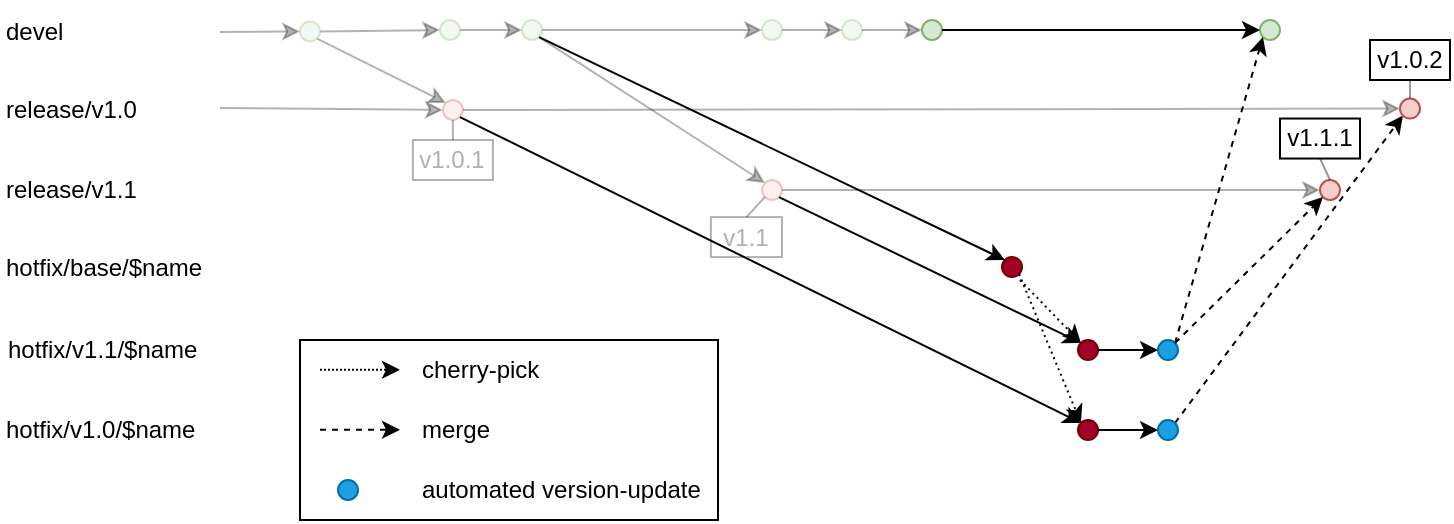 <mxfile version="24.2.1" type="device">
  <diagram name="Page-1" id="dLwhz5DVbyxE5WvvUJUZ">
    <mxGraphModel dx="1972" dy="643" grid="1" gridSize="10" guides="1" tooltips="1" connect="1" arrows="1" fold="1" page="1" pageScale="1" pageWidth="827" pageHeight="1169" math="0" shadow="0">
      <root>
        <mxCell id="0" />
        <mxCell id="1" parent="0" />
        <mxCell id="K-GoSivaRkq_Ob8d4XmJ-97" value="" style="rounded=0;whiteSpace=wrap;html=1;fillColor=none;" parent="1" vertex="1">
          <mxGeometry y="480" width="209" height="90" as="geometry" />
        </mxCell>
        <mxCell id="K-GoSivaRkq_Ob8d4XmJ-8" value="&lt;div&gt;devel&lt;/div&gt;" style="text;html=1;strokeColor=none;fillColor=none;align=left;verticalAlign=middle;whiteSpace=wrap;rounded=0;" parent="1" vertex="1">
          <mxGeometry x="-149.46" y="310.73" width="60" height="30" as="geometry" />
        </mxCell>
        <mxCell id="K-GoSivaRkq_Ob8d4XmJ-9" value="release/v1.0" style="text;html=1;strokeColor=none;fillColor=none;align=left;verticalAlign=middle;whiteSpace=wrap;rounded=0;" parent="1" vertex="1">
          <mxGeometry x="-149.46" y="350" width="70" height="30" as="geometry" />
        </mxCell>
        <mxCell id="K-GoSivaRkq_Ob8d4XmJ-10" value="" style="endArrow=classic;html=1;rounded=0;exitX=1;exitY=0.5;exitDx=0;exitDy=0;opacity=30;endFill=1;entryX=0;entryY=0.5;entryDx=0;entryDy=0;" parent="1" source="K-GoSivaRkq_Ob8d4XmJ-17" target="K-GoSivaRkq_Ob8d4XmJ-81" edge="1">
          <mxGeometry width="50" height="50" relative="1" as="geometry">
            <mxPoint y="364.1" as="sourcePoint" />
            <mxPoint x="311" y="364.27" as="targetPoint" />
          </mxGeometry>
        </mxCell>
        <mxCell id="K-GoSivaRkq_Ob8d4XmJ-12" value="" style="endArrow=classic;html=1;rounded=0;entryX=0;entryY=0.5;entryDx=0;entryDy=0;exitX=1;exitY=0.5;exitDx=0;exitDy=0;textOpacity=30;opacity=30;" parent="1" source="K-GoSivaRkq_Ob8d4XmJ-56" target="K-GoSivaRkq_Ob8d4XmJ-14" edge="1">
          <mxGeometry width="50" height="50" relative="1" as="geometry">
            <mxPoint x="1" y="325" as="sourcePoint" />
            <mxPoint x="-49" y="325" as="targetPoint" />
          </mxGeometry>
        </mxCell>
        <mxCell id="K-GoSivaRkq_Ob8d4XmJ-13" value="" style="edgeStyle=orthogonalEdgeStyle;rounded=0;orthogonalLoop=1;jettySize=auto;html=1;textOpacity=30;opacity=30;" parent="1" source="K-GoSivaRkq_Ob8d4XmJ-14" target="K-GoSivaRkq_Ob8d4XmJ-35" edge="1">
          <mxGeometry relative="1" as="geometry" />
        </mxCell>
        <mxCell id="K-GoSivaRkq_Ob8d4XmJ-14" value="" style="ellipse;whiteSpace=wrap;html=1;aspect=fixed;fillColor=#d5e8d4;strokeColor=#82b366;textOpacity=30;opacity=30;" parent="1" vertex="1">
          <mxGeometry x="70" y="320" width="10" height="10" as="geometry" />
        </mxCell>
        <mxCell id="K-GoSivaRkq_Ob8d4XmJ-16" value="" style="endArrow=classic;html=1;rounded=0;endFill=1;textOpacity=30;opacity=30;" parent="1" target="K-GoSivaRkq_Ob8d4XmJ-17" edge="1">
          <mxGeometry width="50" height="50" relative="1" as="geometry">
            <mxPoint x="-40" y="364" as="sourcePoint" />
            <mxPoint x="31" y="364.27" as="targetPoint" />
          </mxGeometry>
        </mxCell>
        <mxCell id="K-GoSivaRkq_Ob8d4XmJ-17" value="" style="ellipse;whiteSpace=wrap;html=1;aspect=fixed;fillColor=#f8cecc;strokeColor=#b85450;textOpacity=30;opacity=30;" parent="1" vertex="1">
          <mxGeometry x="71.46" y="360" width="10" height="10" as="geometry" />
        </mxCell>
        <mxCell id="K-GoSivaRkq_Ob8d4XmJ-18" value="" style="endArrow=classic;html=1;rounded=0;entryX=0;entryY=0;entryDx=0;entryDy=0;exitX=1;exitY=1;exitDx=0;exitDy=0;textOpacity=30;opacity=30;" parent="1" source="K-GoSivaRkq_Ob8d4XmJ-56" target="K-GoSivaRkq_Ob8d4XmJ-17" edge="1">
          <mxGeometry width="50" height="50" relative="1" as="geometry">
            <mxPoint y="330" as="sourcePoint" />
            <mxPoint x="31.46" y="360.73" as="targetPoint" />
          </mxGeometry>
        </mxCell>
        <mxCell id="K-GoSivaRkq_Ob8d4XmJ-19" value="v1.0.1" style="rounded=0;whiteSpace=wrap;html=1;opacity=30;textOpacity=30;" parent="1" vertex="1">
          <mxGeometry x="56.46" y="380" width="40" height="20" as="geometry" />
        </mxCell>
        <mxCell id="K-GoSivaRkq_Ob8d4XmJ-20" value="" style="endArrow=none;html=1;rounded=0;exitX=0.5;exitY=1;exitDx=0;exitDy=0;opacity=30;textOpacity=30;" parent="1" edge="1">
          <mxGeometry width="50" height="50" relative="1" as="geometry">
            <mxPoint x="76.46" y="370" as="sourcePoint" />
            <mxPoint x="76.46" y="380" as="targetPoint" />
          </mxGeometry>
        </mxCell>
        <mxCell id="K-GoSivaRkq_Ob8d4XmJ-21" value="hotfix/base/$name" style="text;html=1;strokeColor=none;fillColor=none;align=left;verticalAlign=middle;whiteSpace=wrap;rounded=0;" parent="1" vertex="1">
          <mxGeometry x="-149.46" y="429.27" width="229.46" height="30" as="geometry" />
        </mxCell>
        <mxCell id="K-GoSivaRkq_Ob8d4XmJ-24" value="" style="ellipse;whiteSpace=wrap;html=1;aspect=fixed;fillColor=#d5e8d4;strokeColor=#82b366;textOpacity=30;opacity=30;" parent="1" vertex="1">
          <mxGeometry x="271" y="320" width="10" height="10" as="geometry" />
        </mxCell>
        <mxCell id="K-GoSivaRkq_Ob8d4XmJ-25" value="" style="endArrow=classic;html=1;rounded=0;exitX=1;exitY=0.5;exitDx=0;exitDy=0;entryX=0;entryY=0.5;entryDx=0;entryDy=0;textOpacity=30;opacity=30;" parent="1" target="K-GoSivaRkq_Ob8d4XmJ-24" edge="1">
          <mxGeometry width="50" height="50" relative="1" as="geometry">
            <mxPoint x="241" y="325" as="sourcePoint" />
            <mxPoint x="591" y="631" as="targetPoint" />
          </mxGeometry>
        </mxCell>
        <mxCell id="K-GoSivaRkq_Ob8d4XmJ-26" value="" style="endArrow=classic;html=1;rounded=0;exitX=1;exitY=0.5;exitDx=0;exitDy=0;endFill=1;entryX=0;entryY=0.5;entryDx=0;entryDy=0;opacity=30;" parent="1" source="K-GoSivaRkq_Ob8d4XmJ-29" target="K-GoSivaRkq_Ob8d4XmJ-80" edge="1">
          <mxGeometry width="50" height="50" relative="1" as="geometry">
            <mxPoint x="161" y="404.1" as="sourcePoint" />
            <mxPoint x="311.54" y="404.27" as="targetPoint" />
          </mxGeometry>
        </mxCell>
        <mxCell id="K-GoSivaRkq_Ob8d4XmJ-28" value="" style="ellipse;whiteSpace=wrap;html=1;aspect=fixed;fillColor=#d5e8d4;strokeColor=#82b366;textOpacity=30;opacity=30;" parent="1" vertex="1">
          <mxGeometry x="231" y="320" width="10" height="10" as="geometry" />
        </mxCell>
        <mxCell id="K-GoSivaRkq_Ob8d4XmJ-29" value="" style="ellipse;whiteSpace=wrap;html=1;aspect=fixed;fillColor=#f8cecc;strokeColor=#b85450;textOpacity=30;opacity=30;" parent="1" vertex="1">
          <mxGeometry x="231" y="400" width="10" height="10" as="geometry" />
        </mxCell>
        <mxCell id="K-GoSivaRkq_Ob8d4XmJ-31" value="&lt;div&gt;v1.1&lt;/div&gt;" style="rounded=0;whiteSpace=wrap;html=1;opacity=30;textOpacity=30;" parent="1" vertex="1">
          <mxGeometry x="205.46" y="418.54" width="35.54" height="20" as="geometry" />
        </mxCell>
        <mxCell id="K-GoSivaRkq_Ob8d4XmJ-32" value="" style="endArrow=none;html=1;rounded=0;exitX=0;exitY=1;exitDx=0;exitDy=0;opacity=30;entryX=0.5;entryY=0;entryDx=0;entryDy=0;textOpacity=30;" parent="1" source="K-GoSivaRkq_Ob8d4XmJ-29" target="K-GoSivaRkq_Ob8d4XmJ-31" edge="1">
          <mxGeometry width="50" height="50" relative="1" as="geometry">
            <mxPoint x="236" y="410" as="sourcePoint" />
            <mxPoint x="236" y="420" as="targetPoint" />
          </mxGeometry>
        </mxCell>
        <mxCell id="K-GoSivaRkq_Ob8d4XmJ-33" value="release/v1.1" style="text;html=1;strokeColor=none;fillColor=none;align=left;verticalAlign=middle;whiteSpace=wrap;rounded=0;" parent="1" vertex="1">
          <mxGeometry x="-149.46" y="390" width="70" height="30" as="geometry" />
        </mxCell>
        <mxCell id="K-GoSivaRkq_Ob8d4XmJ-34" value="" style="edgeStyle=orthogonalEdgeStyle;rounded=0;orthogonalLoop=1;jettySize=auto;html=1;entryX=0;entryY=0.5;entryDx=0;entryDy=0;textOpacity=30;opacity=30;" parent="1" source="K-GoSivaRkq_Ob8d4XmJ-35" target="K-GoSivaRkq_Ob8d4XmJ-28" edge="1">
          <mxGeometry relative="1" as="geometry" />
        </mxCell>
        <mxCell id="K-GoSivaRkq_Ob8d4XmJ-35" value="" style="ellipse;whiteSpace=wrap;html=1;aspect=fixed;fillColor=#d5e8d4;strokeColor=#82b366;textOpacity=30;opacity=30;" parent="1" vertex="1">
          <mxGeometry x="111" y="320" width="10" height="10" as="geometry" />
        </mxCell>
        <mxCell id="K-GoSivaRkq_Ob8d4XmJ-47" value="" style="endArrow=classic;html=1;rounded=0;entryX=0;entryY=0;entryDx=0;entryDy=0;exitX=1;exitY=1;exitDx=0;exitDy=0;textOpacity=30;opacity=30;" parent="1" source="K-GoSivaRkq_Ob8d4XmJ-35" target="K-GoSivaRkq_Ob8d4XmJ-29" edge="1">
          <mxGeometry width="50" height="50" relative="1" as="geometry">
            <mxPoint x="71" y="530" as="sourcePoint" />
            <mxPoint x="152.464" y="361.464" as="targetPoint" />
          </mxGeometry>
        </mxCell>
        <mxCell id="K-GoSivaRkq_Ob8d4XmJ-51" value="" style="ellipse;whiteSpace=wrap;html=1;aspect=fixed;fillColor=#d5e8d4;strokeColor=#82b366;" parent="1" vertex="1">
          <mxGeometry x="311" y="320" width="10" height="10" as="geometry" />
        </mxCell>
        <mxCell id="K-GoSivaRkq_Ob8d4XmJ-52" value="" style="endArrow=classic;html=1;rounded=0;exitX=1;exitY=0.5;exitDx=0;exitDy=0;entryX=0;entryY=0.5;entryDx=0;entryDy=0;opacity=30;" parent="1" target="K-GoSivaRkq_Ob8d4XmJ-51" edge="1">
          <mxGeometry width="50" height="50" relative="1" as="geometry">
            <mxPoint x="281" y="325" as="sourcePoint" />
            <mxPoint x="631" y="631" as="targetPoint" />
          </mxGeometry>
        </mxCell>
        <mxCell id="K-GoSivaRkq_Ob8d4XmJ-53" value="" style="ellipse;whiteSpace=wrap;html=1;aspect=fixed;fillColor=#a20025;strokeColor=#6F0000;fontColor=#ffffff;" parent="1" vertex="1">
          <mxGeometry x="351" y="438.54" width="10" height="10" as="geometry" />
        </mxCell>
        <mxCell id="K-GoSivaRkq_Ob8d4XmJ-54" value="" style="endArrow=classic;html=1;rounded=0;entryX=0;entryY=0;entryDx=0;entryDy=0;exitX=1;exitY=1;exitDx=0;exitDy=0;" parent="1" source="K-GoSivaRkq_Ob8d4XmJ-35" target="K-GoSivaRkq_Ob8d4XmJ-53" edge="1">
          <mxGeometry width="50" height="50" relative="1" as="geometry">
            <mxPoint x="120" y="330" as="sourcePoint" />
            <mxPoint x="312" y="362" as="targetPoint" />
          </mxGeometry>
        </mxCell>
        <mxCell id="K-GoSivaRkq_Ob8d4XmJ-56" value="" style="ellipse;whiteSpace=wrap;html=1;aspect=fixed;fillColor=#d5e8d4;strokeColor=#82b366;textOpacity=30;opacity=30;" parent="1" vertex="1">
          <mxGeometry y="320.73" width="10" height="10" as="geometry" />
        </mxCell>
        <mxCell id="K-GoSivaRkq_Ob8d4XmJ-58" value="hotfix/v1.1/$name" style="text;html=1;strokeColor=none;fillColor=none;align=left;verticalAlign=middle;whiteSpace=wrap;rounded=0;" parent="1" vertex="1">
          <mxGeometry x="-148.0" y="470" width="229.46" height="30" as="geometry" />
        </mxCell>
        <mxCell id="K-GoSivaRkq_Ob8d4XmJ-59" value="hotfix/v1.0/$name" style="text;html=1;strokeColor=none;fillColor=none;align=left;verticalAlign=middle;whiteSpace=wrap;rounded=0;" parent="1" vertex="1">
          <mxGeometry x="-149.46" y="510" width="229.46" height="30" as="geometry" />
        </mxCell>
        <mxCell id="K-GoSivaRkq_Ob8d4XmJ-66" value="" style="ellipse;whiteSpace=wrap;html=1;aspect=fixed;fillColor=#d5e8d4;strokeColor=#82b366;" parent="1" vertex="1">
          <mxGeometry x="480" y="320" width="10" height="10" as="geometry" />
        </mxCell>
        <mxCell id="K-GoSivaRkq_Ob8d4XmJ-67" value="" style="endArrow=classic;html=1;rounded=0;entryX=0;entryY=1;entryDx=0;entryDy=0;dashed=1;exitX=1;exitY=0;exitDx=0;exitDy=0;" parent="1" source="K-GoSivaRkq_Ob8d4XmJ-79" target="K-GoSivaRkq_Ob8d4XmJ-66" edge="1">
          <mxGeometry width="50" height="50" relative="1" as="geometry">
            <mxPoint x="440" y="520" as="sourcePoint" />
            <mxPoint x="410" y="495" as="targetPoint" />
          </mxGeometry>
        </mxCell>
        <mxCell id="K-GoSivaRkq_Ob8d4XmJ-68" value="" style="endArrow=classic;html=1;rounded=0;exitX=1;exitY=0.5;exitDx=0;exitDy=0;entryX=0;entryY=0.5;entryDx=0;entryDy=0;" parent="1" source="K-GoSivaRkq_Ob8d4XmJ-51" target="K-GoSivaRkq_Ob8d4XmJ-66" edge="1">
          <mxGeometry width="50" height="50" relative="1" as="geometry">
            <mxPoint x="291" y="335" as="sourcePoint" />
            <mxPoint x="321" y="335" as="targetPoint" />
          </mxGeometry>
        </mxCell>
        <mxCell id="K-GoSivaRkq_Ob8d4XmJ-69" value="" style="ellipse;whiteSpace=wrap;html=1;aspect=fixed;fillColor=#a20025;strokeColor=#6F0000;fontColor=#ffffff;" parent="1" vertex="1">
          <mxGeometry x="389" y="520" width="10" height="10" as="geometry" />
        </mxCell>
        <mxCell id="K-GoSivaRkq_Ob8d4XmJ-70" value="" style="endArrow=classic;html=1;rounded=0;entryX=0;entryY=0;entryDx=0;entryDy=0;exitX=1;exitY=1;exitDx=0;exitDy=0;" parent="1" source="K-GoSivaRkq_Ob8d4XmJ-17" target="K-GoSivaRkq_Ob8d4XmJ-69" edge="1">
          <mxGeometry width="50" height="50" relative="1" as="geometry">
            <mxPoint x="330" y="339" as="sourcePoint" />
            <mxPoint x="411" y="491" as="targetPoint" />
          </mxGeometry>
        </mxCell>
        <mxCell id="K-GoSivaRkq_Ob8d4XmJ-71" value="" style="endArrow=classic;html=1;rounded=0;entryX=0;entryY=0;entryDx=0;entryDy=0;dashed=1;exitX=1;exitY=1;exitDx=0;exitDy=0;dashPattern=1 2;" parent="1" source="K-GoSivaRkq_Ob8d4XmJ-53" target="K-GoSivaRkq_Ob8d4XmJ-69" edge="1">
          <mxGeometry width="50" height="50" relative="1" as="geometry">
            <mxPoint x="131" y="335" as="sourcePoint" />
            <mxPoint x="361" y="454" as="targetPoint" />
          </mxGeometry>
        </mxCell>
        <mxCell id="K-GoSivaRkq_Ob8d4XmJ-72" value="" style="ellipse;whiteSpace=wrap;html=1;aspect=fixed;fillColor=#a20025;strokeColor=#6F0000;fontColor=#ffffff;" parent="1" vertex="1">
          <mxGeometry x="389" y="480" width="10" height="10" as="geometry" />
        </mxCell>
        <mxCell id="K-GoSivaRkq_Ob8d4XmJ-73" value="" style="endArrow=classic;html=1;rounded=0;dashed=1;dashPattern=1 2;entryX=0;entryY=0;entryDx=0;entryDy=0;" parent="1" target="K-GoSivaRkq_Ob8d4XmJ-72" edge="1">
          <mxGeometry width="50" height="50" relative="1" as="geometry">
            <mxPoint x="360" y="450" as="sourcePoint" />
            <mxPoint x="400" y="525" as="targetPoint" />
          </mxGeometry>
        </mxCell>
        <mxCell id="K-GoSivaRkq_Ob8d4XmJ-74" value="" style="endArrow=classic;html=1;rounded=0;entryX=0;entryY=0;entryDx=0;entryDy=0;exitX=1;exitY=1;exitDx=0;exitDy=0;" parent="1" source="K-GoSivaRkq_Ob8d4XmJ-29" target="K-GoSivaRkq_Ob8d4XmJ-72" edge="1">
          <mxGeometry width="50" height="50" relative="1" as="geometry">
            <mxPoint x="90" y="379" as="sourcePoint" />
            <mxPoint x="411" y="531" as="targetPoint" />
          </mxGeometry>
        </mxCell>
        <mxCell id="K-GoSivaRkq_Ob8d4XmJ-75" value="" style="endArrow=classic;html=1;rounded=0;entryX=0;entryY=0.5;entryDx=0;entryDy=0;exitX=1;exitY=0.5;exitDx=0;exitDy=0;" parent="1" source="K-GoSivaRkq_Ob8d4XmJ-69" target="K-GoSivaRkq_Ob8d4XmJ-77" edge="1">
          <mxGeometry width="50" height="50" relative="1" as="geometry">
            <mxPoint x="409" y="495" as="sourcePoint" />
            <mxPoint x="439" y="495" as="targetPoint" />
          </mxGeometry>
        </mxCell>
        <mxCell id="K-GoSivaRkq_Ob8d4XmJ-76" value="" style="endArrow=classic;html=1;rounded=0;entryX=0;entryY=1;entryDx=0;entryDy=0;exitX=1;exitY=0;exitDx=0;exitDy=0;dashed=1;" parent="1" source="K-GoSivaRkq_Ob8d4XmJ-77" target="K-GoSivaRkq_Ob8d4XmJ-81" edge="1">
          <mxGeometry width="50" height="50" relative="1" as="geometry">
            <mxPoint x="430" y="505" as="sourcePoint" />
            <mxPoint x="460" y="505" as="targetPoint" />
          </mxGeometry>
        </mxCell>
        <mxCell id="K-GoSivaRkq_Ob8d4XmJ-78" value="" style="endArrow=classic;html=1;rounded=0;entryX=0;entryY=0.5;entryDx=0;entryDy=0;exitX=1;exitY=0.5;exitDx=0;exitDy=0;" parent="1" source="K-GoSivaRkq_Ob8d4XmJ-72" target="K-GoSivaRkq_Ob8d4XmJ-79" edge="1">
          <mxGeometry width="50" height="50" relative="1" as="geometry">
            <mxPoint x="399" y="485" as="sourcePoint" />
            <mxPoint x="449" y="425" as="targetPoint" />
          </mxGeometry>
        </mxCell>
        <mxCell id="K-GoSivaRkq_Ob8d4XmJ-77" value="" style="ellipse;whiteSpace=wrap;html=1;aspect=fixed;fillColor=#1ba1e2;strokeColor=#006EAF;fontColor=#ffffff;" parent="1" vertex="1">
          <mxGeometry x="429" y="520" width="10" height="10" as="geometry" />
        </mxCell>
        <mxCell id="K-GoSivaRkq_Ob8d4XmJ-79" value="" style="ellipse;whiteSpace=wrap;html=1;aspect=fixed;fillColor=#1ba1e2;strokeColor=#006EAF;fontColor=#ffffff;" parent="1" vertex="1">
          <mxGeometry x="429" y="480" width="10" height="10" as="geometry" />
        </mxCell>
        <mxCell id="K-GoSivaRkq_Ob8d4XmJ-80" value="" style="ellipse;whiteSpace=wrap;html=1;aspect=fixed;fillColor=#f8cecc;strokeColor=#b85450;" parent="1" vertex="1">
          <mxGeometry x="510" y="400" width="10" height="10" as="geometry" />
        </mxCell>
        <mxCell id="K-GoSivaRkq_Ob8d4XmJ-81" value="" style="ellipse;whiteSpace=wrap;html=1;aspect=fixed;fillColor=#f8cecc;strokeColor=#b85450;" parent="1" vertex="1">
          <mxGeometry x="550" y="359.27" width="10" height="10" as="geometry" />
        </mxCell>
        <mxCell id="K-GoSivaRkq_Ob8d4XmJ-82" value="" style="endArrow=classic;html=1;rounded=0;entryX=0;entryY=1;entryDx=0;entryDy=0;exitX=1;exitY=0;exitDx=0;exitDy=0;dashed=1;" parent="1" source="K-GoSivaRkq_Ob8d4XmJ-79" target="K-GoSivaRkq_Ob8d4XmJ-80" edge="1">
          <mxGeometry width="50" height="50" relative="1" as="geometry">
            <mxPoint x="460" y="535" as="sourcePoint" />
            <mxPoint x="491" y="379" as="targetPoint" />
          </mxGeometry>
        </mxCell>
        <mxCell id="K-GoSivaRkq_Ob8d4XmJ-83" value="v1.0.2" style="rounded=0;whiteSpace=wrap;html=1;" parent="1" vertex="1">
          <mxGeometry x="535" y="330" width="40" height="20" as="geometry" />
        </mxCell>
        <mxCell id="K-GoSivaRkq_Ob8d4XmJ-86" value="" style="endArrow=none;html=1;rounded=0;exitX=0.5;exitY=0;exitDx=0;exitDy=0;opacity=40;entryX=0.5;entryY=1;entryDx=0;entryDy=0;" parent="1" source="K-GoSivaRkq_Ob8d4XmJ-81" target="K-GoSivaRkq_Ob8d4XmJ-83" edge="1">
          <mxGeometry width="50" height="50" relative="1" as="geometry">
            <mxPoint x="600" y="369.27" as="sourcePoint" />
            <mxPoint x="600" y="379.27" as="targetPoint" />
          </mxGeometry>
        </mxCell>
        <mxCell id="K-GoSivaRkq_Ob8d4XmJ-87" value="v1.1.1" style="rounded=0;whiteSpace=wrap;html=1;" parent="1" vertex="1">
          <mxGeometry x="490" y="369.27" width="40" height="20" as="geometry" />
        </mxCell>
        <mxCell id="K-GoSivaRkq_Ob8d4XmJ-88" value="" style="endArrow=none;html=1;rounded=0;exitX=0.5;exitY=0;exitDx=0;exitDy=0;opacity=40;entryX=0.5;entryY=1;entryDx=0;entryDy=0;" parent="1" source="K-GoSivaRkq_Ob8d4XmJ-80" target="K-GoSivaRkq_Ob8d4XmJ-87" edge="1">
          <mxGeometry width="50" height="50" relative="1" as="geometry">
            <mxPoint x="520" y="407.54" as="sourcePoint" />
            <mxPoint x="561" y="418.54" as="targetPoint" />
          </mxGeometry>
        </mxCell>
        <mxCell id="K-GoSivaRkq_Ob8d4XmJ-89" value="" style="endArrow=classic;html=1;rounded=0;endFill=1;entryX=0;entryY=0.5;entryDx=0;entryDy=0;textOpacity=30;opacity=30;" parent="1" target="K-GoSivaRkq_Ob8d4XmJ-56" edge="1">
          <mxGeometry width="50" height="50" relative="1" as="geometry">
            <mxPoint x="-40" y="326" as="sourcePoint" />
            <mxPoint x="81" y="375" as="targetPoint" />
          </mxGeometry>
        </mxCell>
        <mxCell id="K-GoSivaRkq_Ob8d4XmJ-91" value="&lt;div align=&quot;left&quot;&gt;cherry-pick&lt;/div&gt;" style="text;html=1;align=left;verticalAlign=middle;resizable=0;points=[];autosize=1;strokeColor=none;fillColor=none;" parent="1" vertex="1">
          <mxGeometry x="59" y="480" width="80" height="30" as="geometry" />
        </mxCell>
        <mxCell id="K-GoSivaRkq_Ob8d4XmJ-92" value="" style="ellipse;whiteSpace=wrap;html=1;aspect=fixed;fillColor=#1ba1e2;strokeColor=#006EAF;fontColor=#ffffff;" parent="1" vertex="1">
          <mxGeometry x="19" y="550" width="10" height="10" as="geometry" />
        </mxCell>
        <mxCell id="K-GoSivaRkq_Ob8d4XmJ-93" value="&lt;div align=&quot;left&quot;&gt;automated version-update&lt;br&gt;&lt;/div&gt;" style="text;html=1;align=left;verticalAlign=middle;resizable=0;points=[];autosize=1;strokeColor=none;fillColor=none;" parent="1" vertex="1">
          <mxGeometry x="59" y="540" width="160" height="30" as="geometry" />
        </mxCell>
        <mxCell id="K-GoSivaRkq_Ob8d4XmJ-98" value="" style="endArrow=classic;html=1;rounded=0;exitX=1;exitY=1;exitDx=0;exitDy=0;dashed=1;" parent="1" edge="1">
          <mxGeometry width="50" height="50" relative="1" as="geometry">
            <mxPoint x="10" y="524.89" as="sourcePoint" />
            <mxPoint x="50" y="524.89" as="targetPoint" />
          </mxGeometry>
        </mxCell>
        <mxCell id="K-GoSivaRkq_Ob8d4XmJ-99" value="merge" style="text;html=1;align=left;verticalAlign=middle;resizable=0;points=[];autosize=1;strokeColor=none;fillColor=none;" parent="1" vertex="1">
          <mxGeometry x="59" y="510" width="60" height="30" as="geometry" />
        </mxCell>
        <mxCell id="yuSoury6IRyaaIL42dZ3-2" value="" style="endArrow=classic;html=1;rounded=0;exitX=1;exitY=1;exitDx=0;exitDy=0;dashed=1;dashPattern=1 1;" edge="1" parent="1">
          <mxGeometry width="50" height="50" relative="1" as="geometry">
            <mxPoint x="10" y="494.89" as="sourcePoint" />
            <mxPoint x="50" y="494.89" as="targetPoint" />
          </mxGeometry>
        </mxCell>
      </root>
    </mxGraphModel>
  </diagram>
</mxfile>
